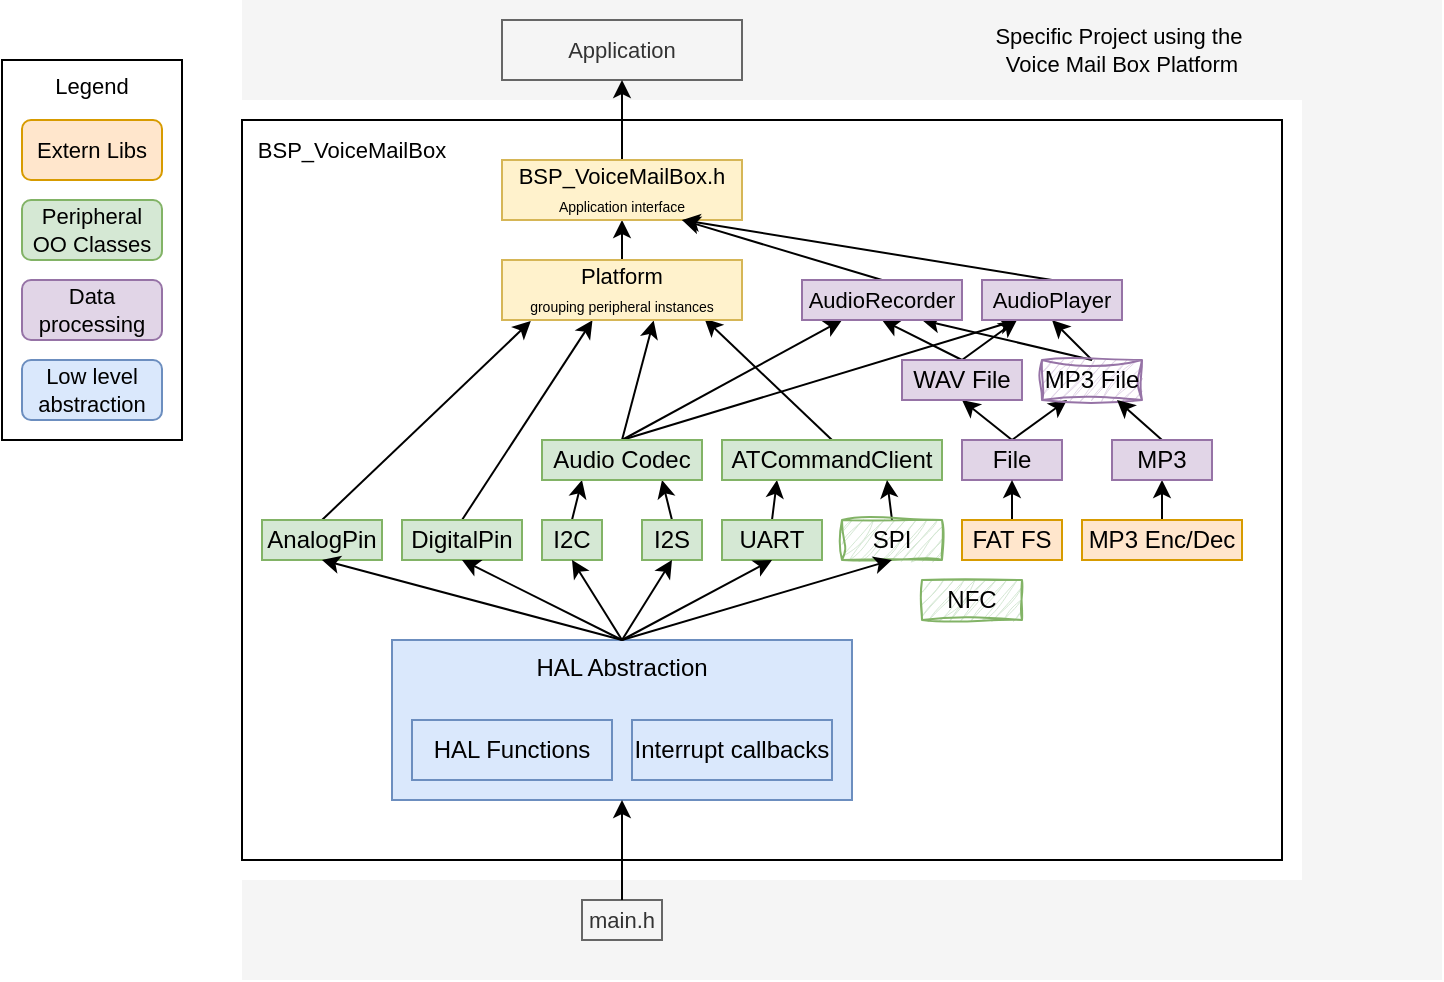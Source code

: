 <mxfile version="27.0.6">
  <diagram name="Seite-1" id="WjEw90NLl4CJwM5A-Xkh">
    <mxGraphModel dx="906" dy="497" grid="1" gridSize="10" guides="1" tooltips="1" connect="1" arrows="1" fold="1" page="1" pageScale="1" pageWidth="827" pageHeight="1169" math="0" shadow="0">
      <root>
        <mxCell id="0" />
        <mxCell id="1" parent="0" />
        <mxCell id="805-J8ZQqyjE01Ruiza4-73" value="Legend" style="rounded=0;whiteSpace=wrap;html=1;align=center;verticalAlign=top;fontFamily=Helvetica;fontSize=11;labelBackgroundColor=none;" vertex="1" parent="1">
          <mxGeometry y="30" width="90" height="190" as="geometry" />
        </mxCell>
        <mxCell id="805-J8ZQqyjE01Ruiza4-71" value="" style="group" vertex="1" connectable="0" parent="1">
          <mxGeometry x="120" width="600" height="485" as="geometry" />
        </mxCell>
        <mxCell id="805-J8ZQqyjE01Ruiza4-70" value="" style="rounded=0;whiteSpace=wrap;html=1;strokeColor=none;align=center;verticalAlign=middle;fontFamily=Helvetica;fontSize=11;labelBackgroundColor=none;fillColor=#f5f5f5;fontColor=#333333;" vertex="1" parent="805-J8ZQqyjE01Ruiza4-71">
          <mxGeometry y="440" width="600" height="50" as="geometry" />
        </mxCell>
        <mxCell id="805-J8ZQqyjE01Ruiza4-67" value="" style="rounded=0;whiteSpace=wrap;html=1;strokeColor=none;align=center;verticalAlign=middle;fontFamily=Helvetica;fontSize=11;labelBackgroundColor=none;fillColor=#f5f5f5;fontColor=#333333;" vertex="1" parent="805-J8ZQqyjE01Ruiza4-71">
          <mxGeometry width="600" height="50" as="geometry" />
        </mxCell>
        <mxCell id="805-J8ZQqyjE01Ruiza4-41" value="main.h" style="rounded=0;whiteSpace=wrap;html=1;fontFamily=Helvetica;fontSize=11;labelBackgroundColor=none;fillColor=#f5f5f5;strokeColor=#666666;fontColor=#333333;" vertex="1" parent="805-J8ZQqyjE01Ruiza4-71">
          <mxGeometry x="170" y="450" width="40" height="20" as="geometry" />
        </mxCell>
        <mxCell id="805-J8ZQqyjE01Ruiza4-52" value="Application" style="rounded=0;whiteSpace=wrap;html=1;strokeColor=#666666;align=center;verticalAlign=middle;fontFamily=Helvetica;fontSize=11;labelBackgroundColor=none;fillColor=#f5f5f5;fontColor=#333333;" vertex="1" parent="805-J8ZQqyjE01Ruiza4-71">
          <mxGeometry x="130" y="10" width="120" height="30" as="geometry" />
        </mxCell>
        <mxCell id="805-J8ZQqyjE01Ruiza4-69" value="" style="rounded=0;whiteSpace=wrap;html=1;strokeColor=none;align=center;verticalAlign=middle;fontFamily=Helvetica;fontSize=11;labelBackgroundColor=none;fillColor=#f5f5f5;fontColor=#333333;" vertex="1" parent="805-J8ZQqyjE01Ruiza4-71">
          <mxGeometry x="530" y="40" width="70" height="440" as="geometry" />
        </mxCell>
        <mxCell id="805-J8ZQqyjE01Ruiza4-72" value="&lt;div&gt;Specific Project using the&amp;nbsp;&lt;/div&gt;&lt;div&gt;Voice Mail Box Platform&lt;/div&gt;" style="text;html=1;align=center;verticalAlign=middle;whiteSpace=wrap;rounded=0;fontFamily=Helvetica;fontSize=11;fontColor=default;labelBackgroundColor=none;" vertex="1" parent="805-J8ZQqyjE01Ruiza4-71">
          <mxGeometry x="340" y="10" width="200" height="30" as="geometry" />
        </mxCell>
        <mxCell id="805-J8ZQqyjE01Ruiza4-76" value="" style="group" vertex="1" connectable="0" parent="805-J8ZQqyjE01Ruiza4-71">
          <mxGeometry y="60" width="520" height="370" as="geometry" />
        </mxCell>
        <mxCell id="805-J8ZQqyjE01Ruiza4-74" value="" style="rounded=0;whiteSpace=wrap;html=1;align=center;verticalAlign=middle;fontFamily=Helvetica;fontSize=11;labelBackgroundColor=none;" vertex="1" parent="805-J8ZQqyjE01Ruiza4-76">
          <mxGeometry width="520" height="370" as="geometry" />
        </mxCell>
        <mxCell id="805-J8ZQqyjE01Ruiza4-75" value="BSP_VoiceMailBox" style="text;html=1;align=center;verticalAlign=middle;whiteSpace=wrap;rounded=0;fontFamily=Helvetica;fontSize=11;fontColor=default;labelBackgroundColor=none;" vertex="1" parent="805-J8ZQqyjE01Ruiza4-76">
          <mxGeometry width="110" height="30" as="geometry" />
        </mxCell>
        <mxCell id="805-J8ZQqyjE01Ruiza4-77" value="NFC" style="rounded=0;whiteSpace=wrap;html=1;fillColor=#d5e8d4;strokeColor=#82b366;glass=0;sketch=1;curveFitting=1;jiggle=2;" vertex="1" parent="805-J8ZQqyjE01Ruiza4-76">
          <mxGeometry x="340" y="230" width="50" height="20" as="geometry" />
        </mxCell>
        <mxCell id="805-J8ZQqyjE01Ruiza4-4" value="" style="group" vertex="1" connectable="0" parent="1">
          <mxGeometry x="195" y="320" width="230" height="80" as="geometry" />
        </mxCell>
        <mxCell id="805-J8ZQqyjE01Ruiza4-1" value="HAL Abstraction" style="rounded=0;whiteSpace=wrap;html=1;fillColor=#dae8fc;strokeColor=#6c8ebf;verticalAlign=top;" vertex="1" parent="805-J8ZQqyjE01Ruiza4-4">
          <mxGeometry width="230" height="80" as="geometry" />
        </mxCell>
        <mxCell id="805-J8ZQqyjE01Ruiza4-2" value="HAL Functions" style="rounded=0;whiteSpace=wrap;html=1;fillColor=#dae8fc;strokeColor=#6c8ebf;" vertex="1" parent="805-J8ZQqyjE01Ruiza4-4">
          <mxGeometry x="10" y="40" width="100" height="30" as="geometry" />
        </mxCell>
        <mxCell id="805-J8ZQqyjE01Ruiza4-3" value="Interrupt callbacks" style="rounded=0;whiteSpace=wrap;html=1;fillColor=#dae8fc;strokeColor=#6c8ebf;" vertex="1" parent="805-J8ZQqyjE01Ruiza4-4">
          <mxGeometry x="120" y="40" width="100" height="30" as="geometry" />
        </mxCell>
        <mxCell id="805-J8ZQqyjE01Ruiza4-46" style="edgeStyle=none;shape=connector;rounded=0;orthogonalLoop=1;jettySize=auto;html=1;exitX=0.5;exitY=0;exitDx=0;exitDy=0;entryX=0.12;entryY=1.017;entryDx=0;entryDy=0;strokeColor=default;align=center;verticalAlign=middle;fontFamily=Helvetica;fontSize=11;fontColor=default;labelBackgroundColor=none;endArrow=classic;entryPerimeter=0;" edge="1" parent="1" source="805-J8ZQqyjE01Ruiza4-5" target="805-J8ZQqyjE01Ruiza4-45">
          <mxGeometry relative="1" as="geometry" />
        </mxCell>
        <mxCell id="805-J8ZQqyjE01Ruiza4-5" value="AnalogPin" style="rounded=0;whiteSpace=wrap;html=1;fillColor=#d5e8d4;strokeColor=#82b366;" vertex="1" parent="1">
          <mxGeometry x="130" y="260" width="60" height="20" as="geometry" />
        </mxCell>
        <mxCell id="805-J8ZQqyjE01Ruiza4-47" style="edgeStyle=none;shape=connector;rounded=0;orthogonalLoop=1;jettySize=auto;html=1;exitX=0.5;exitY=0;exitDx=0;exitDy=0;entryX=0.377;entryY=1.003;entryDx=0;entryDy=0;strokeColor=default;align=center;verticalAlign=middle;fontFamily=Helvetica;fontSize=11;fontColor=default;labelBackgroundColor=none;endArrow=classic;entryPerimeter=0;" edge="1" parent="1" source="805-J8ZQqyjE01Ruiza4-7" target="805-J8ZQqyjE01Ruiza4-45">
          <mxGeometry relative="1" as="geometry" />
        </mxCell>
        <mxCell id="805-J8ZQqyjE01Ruiza4-7" value="DigitalPin" style="rounded=0;whiteSpace=wrap;html=1;fillColor=#d5e8d4;strokeColor=#82b366;" vertex="1" parent="1">
          <mxGeometry x="200" y="260" width="60" height="20" as="geometry" />
        </mxCell>
        <mxCell id="805-J8ZQqyjE01Ruiza4-16" style="rounded=0;orthogonalLoop=1;jettySize=auto;html=1;exitX=0.5;exitY=0;exitDx=0;exitDy=0;entryX=0.25;entryY=1;entryDx=0;entryDy=0;" edge="1" parent="1" source="805-J8ZQqyjE01Ruiza4-8" target="805-J8ZQqyjE01Ruiza4-12">
          <mxGeometry relative="1" as="geometry" />
        </mxCell>
        <mxCell id="805-J8ZQqyjE01Ruiza4-8" value="I2C" style="rounded=0;whiteSpace=wrap;html=1;fillColor=#d5e8d4;strokeColor=#82b366;" vertex="1" parent="1">
          <mxGeometry x="270" y="260" width="30" height="20" as="geometry" />
        </mxCell>
        <mxCell id="805-J8ZQqyjE01Ruiza4-17" style="rounded=0;orthogonalLoop=1;jettySize=auto;html=1;exitX=0.5;exitY=0;exitDx=0;exitDy=0;entryX=0.75;entryY=1;entryDx=0;entryDy=0;" edge="1" parent="1" source="805-J8ZQqyjE01Ruiza4-9" target="805-J8ZQqyjE01Ruiza4-12">
          <mxGeometry relative="1" as="geometry" />
        </mxCell>
        <mxCell id="805-J8ZQqyjE01Ruiza4-9" value="&lt;div&gt;I2S&lt;/div&gt;" style="rounded=0;whiteSpace=wrap;html=1;fillColor=#d5e8d4;strokeColor=#82b366;" vertex="1" parent="1">
          <mxGeometry x="320" y="260" width="30" height="20" as="geometry" />
        </mxCell>
        <mxCell id="805-J8ZQqyjE01Ruiza4-18" style="rounded=0;orthogonalLoop=1;jettySize=auto;html=1;exitX=0.5;exitY=0;exitDx=0;exitDy=0;entryX=0.25;entryY=1;entryDx=0;entryDy=0;" edge="1" parent="1" source="805-J8ZQqyjE01Ruiza4-10" target="805-J8ZQqyjE01Ruiza4-14">
          <mxGeometry relative="1" as="geometry" />
        </mxCell>
        <mxCell id="805-J8ZQqyjE01Ruiza4-10" value="UART" style="rounded=0;whiteSpace=wrap;html=1;fillColor=#d5e8d4;strokeColor=#82b366;" vertex="1" parent="1">
          <mxGeometry x="360" y="260" width="50" height="20" as="geometry" />
        </mxCell>
        <mxCell id="805-J8ZQqyjE01Ruiza4-23" style="rounded=0;orthogonalLoop=1;jettySize=auto;html=1;exitX=0.5;exitY=0;exitDx=0;exitDy=0;entryX=0.5;entryY=1;entryDx=0;entryDy=0;" edge="1" parent="1" source="805-J8ZQqyjE01Ruiza4-11" target="805-J8ZQqyjE01Ruiza4-21">
          <mxGeometry relative="1" as="geometry" />
        </mxCell>
        <mxCell id="805-J8ZQqyjE01Ruiza4-24" style="rounded=0;orthogonalLoop=1;jettySize=auto;html=1;exitX=0.5;exitY=0;exitDx=0;exitDy=0;entryX=0.25;entryY=1;entryDx=0;entryDy=0;" edge="1" parent="1" source="805-J8ZQqyjE01Ruiza4-11" target="805-J8ZQqyjE01Ruiza4-22">
          <mxGeometry relative="1" as="geometry" />
        </mxCell>
        <mxCell id="805-J8ZQqyjE01Ruiza4-11" value="File" style="rounded=0;whiteSpace=wrap;html=1;fillColor=#e1d5e7;strokeColor=#9673a6;" vertex="1" parent="1">
          <mxGeometry x="480" y="220" width="50" height="20" as="geometry" />
        </mxCell>
        <mxCell id="805-J8ZQqyjE01Ruiza4-48" style="edgeStyle=none;shape=connector;rounded=0;orthogonalLoop=1;jettySize=auto;html=1;exitX=0.5;exitY=0;exitDx=0;exitDy=0;entryX=0.632;entryY=1.008;entryDx=0;entryDy=0;strokeColor=default;align=center;verticalAlign=middle;fontFamily=Helvetica;fontSize=11;fontColor=default;labelBackgroundColor=none;endArrow=classic;entryPerimeter=0;" edge="1" parent="1" source="805-J8ZQqyjE01Ruiza4-12" target="805-J8ZQqyjE01Ruiza4-45">
          <mxGeometry relative="1" as="geometry" />
        </mxCell>
        <mxCell id="805-J8ZQqyjE01Ruiza4-63" style="edgeStyle=none;shape=connector;rounded=0;orthogonalLoop=1;jettySize=auto;html=1;exitX=0.5;exitY=0;exitDx=0;exitDy=0;entryX=0.25;entryY=1;entryDx=0;entryDy=0;strokeColor=default;align=center;verticalAlign=middle;fontFamily=Helvetica;fontSize=11;fontColor=default;labelBackgroundColor=none;endArrow=classic;" edge="1" parent="1" source="805-J8ZQqyjE01Ruiza4-12" target="805-J8ZQqyjE01Ruiza4-55">
          <mxGeometry relative="1" as="geometry" />
        </mxCell>
        <mxCell id="805-J8ZQqyjE01Ruiza4-64" style="edgeStyle=none;shape=connector;rounded=0;orthogonalLoop=1;jettySize=auto;html=1;exitX=0.5;exitY=0;exitDx=0;exitDy=0;entryX=0.25;entryY=1;entryDx=0;entryDy=0;strokeColor=default;align=center;verticalAlign=middle;fontFamily=Helvetica;fontSize=11;fontColor=default;labelBackgroundColor=none;endArrow=classic;" edge="1" parent="1" source="805-J8ZQqyjE01Ruiza4-12" target="805-J8ZQqyjE01Ruiza4-60">
          <mxGeometry relative="1" as="geometry" />
        </mxCell>
        <mxCell id="805-J8ZQqyjE01Ruiza4-12" value="Audio Codec" style="rounded=0;whiteSpace=wrap;html=1;fillColor=#d5e8d4;strokeColor=#82b366;" vertex="1" parent="1">
          <mxGeometry x="270" y="220" width="80" height="20" as="geometry" />
        </mxCell>
        <mxCell id="805-J8ZQqyjE01Ruiza4-49" style="edgeStyle=none;shape=connector;rounded=0;orthogonalLoop=1;jettySize=auto;html=1;exitX=0.5;exitY=0;exitDx=0;exitDy=0;entryX=0.844;entryY=0.978;entryDx=0;entryDy=0;strokeColor=default;align=center;verticalAlign=middle;fontFamily=Helvetica;fontSize=11;fontColor=default;labelBackgroundColor=none;endArrow=classic;entryPerimeter=0;" edge="1" parent="1" source="805-J8ZQqyjE01Ruiza4-14" target="805-J8ZQqyjE01Ruiza4-45">
          <mxGeometry relative="1" as="geometry" />
        </mxCell>
        <mxCell id="805-J8ZQqyjE01Ruiza4-14" value="&lt;div&gt;ATCommandClient&lt;/div&gt;" style="rounded=0;whiteSpace=wrap;html=1;fillColor=#d5e8d4;strokeColor=#82b366;" vertex="1" parent="1">
          <mxGeometry x="360" y="220" width="110" height="20" as="geometry" />
        </mxCell>
        <mxCell id="805-J8ZQqyjE01Ruiza4-20" style="edgeStyle=orthogonalEdgeStyle;rounded=0;orthogonalLoop=1;jettySize=auto;html=1;exitX=0.5;exitY=0;exitDx=0;exitDy=0;entryX=0.5;entryY=1;entryDx=0;entryDy=0;" edge="1" parent="1" source="805-J8ZQqyjE01Ruiza4-19" target="805-J8ZQqyjE01Ruiza4-11">
          <mxGeometry relative="1" as="geometry" />
        </mxCell>
        <mxCell id="805-J8ZQqyjE01Ruiza4-19" value="FAT FS" style="rounded=0;whiteSpace=wrap;html=1;fillColor=#ffe6cc;strokeColor=#d79b00;" vertex="1" parent="1">
          <mxGeometry x="480" y="260" width="50" height="20" as="geometry" />
        </mxCell>
        <mxCell id="805-J8ZQqyjE01Ruiza4-56" style="edgeStyle=none;shape=connector;rounded=0;orthogonalLoop=1;jettySize=auto;html=1;exitX=0.5;exitY=0;exitDx=0;exitDy=0;entryX=0.5;entryY=1;entryDx=0;entryDy=0;strokeColor=default;align=center;verticalAlign=middle;fontFamily=Helvetica;fontSize=11;fontColor=default;labelBackgroundColor=none;endArrow=classic;" edge="1" parent="1" source="805-J8ZQqyjE01Ruiza4-21" target="805-J8ZQqyjE01Ruiza4-55">
          <mxGeometry relative="1" as="geometry" />
        </mxCell>
        <mxCell id="805-J8ZQqyjE01Ruiza4-61" style="edgeStyle=none;shape=connector;rounded=0;orthogonalLoop=1;jettySize=auto;html=1;exitX=0.5;exitY=0;exitDx=0;exitDy=0;entryX=0.25;entryY=1;entryDx=0;entryDy=0;strokeColor=default;align=center;verticalAlign=middle;fontFamily=Helvetica;fontSize=11;fontColor=default;labelBackgroundColor=none;endArrow=classic;" edge="1" parent="1" source="805-J8ZQqyjE01Ruiza4-21" target="805-J8ZQqyjE01Ruiza4-60">
          <mxGeometry relative="1" as="geometry" />
        </mxCell>
        <mxCell id="805-J8ZQqyjE01Ruiza4-21" value="WAV File" style="rounded=0;whiteSpace=wrap;html=1;fillColor=#e1d5e7;strokeColor=#9673a6;" vertex="1" parent="1">
          <mxGeometry x="450" y="180" width="60" height="20" as="geometry" />
        </mxCell>
        <mxCell id="805-J8ZQqyjE01Ruiza4-57" style="edgeStyle=none;shape=connector;rounded=0;orthogonalLoop=1;jettySize=auto;html=1;exitX=0.5;exitY=0;exitDx=0;exitDy=0;entryX=0.75;entryY=1;entryDx=0;entryDy=0;strokeColor=default;align=center;verticalAlign=middle;fontFamily=Helvetica;fontSize=11;fontColor=default;labelBackgroundColor=none;endArrow=classic;" edge="1" parent="1" source="805-J8ZQqyjE01Ruiza4-22" target="805-J8ZQqyjE01Ruiza4-55">
          <mxGeometry relative="1" as="geometry" />
        </mxCell>
        <mxCell id="805-J8ZQqyjE01Ruiza4-62" style="edgeStyle=none;shape=connector;rounded=0;orthogonalLoop=1;jettySize=auto;html=1;exitX=0.5;exitY=0;exitDx=0;exitDy=0;entryX=0.5;entryY=1;entryDx=0;entryDy=0;strokeColor=default;align=center;verticalAlign=middle;fontFamily=Helvetica;fontSize=11;fontColor=default;labelBackgroundColor=none;endArrow=classic;" edge="1" parent="1" source="805-J8ZQqyjE01Ruiza4-22" target="805-J8ZQqyjE01Ruiza4-60">
          <mxGeometry relative="1" as="geometry" />
        </mxCell>
        <mxCell id="805-J8ZQqyjE01Ruiza4-22" value="MP3 File" style="rounded=0;whiteSpace=wrap;html=1;fillColor=#e1d5e7;strokeColor=#9673a6;sketch=1;curveFitting=1;jiggle=2;" vertex="1" parent="1">
          <mxGeometry x="520" y="180" width="50" height="20" as="geometry" />
        </mxCell>
        <mxCell id="805-J8ZQqyjE01Ruiza4-27" style="rounded=0;orthogonalLoop=1;jettySize=auto;html=1;exitX=0.5;exitY=0;exitDx=0;exitDy=0;entryX=0.5;entryY=1;entryDx=0;entryDy=0;" edge="1" parent="1" source="805-J8ZQqyjE01Ruiza4-25" target="805-J8ZQqyjE01Ruiza4-26">
          <mxGeometry relative="1" as="geometry" />
        </mxCell>
        <mxCell id="805-J8ZQqyjE01Ruiza4-25" value="MP3 Enc/Dec" style="rounded=0;whiteSpace=wrap;html=1;fillColor=#ffe6cc;strokeColor=#d79b00;" vertex="1" parent="1">
          <mxGeometry x="540" y="260" width="80" height="20" as="geometry" />
        </mxCell>
        <mxCell id="805-J8ZQqyjE01Ruiza4-28" style="rounded=0;orthogonalLoop=1;jettySize=auto;html=1;exitX=0.5;exitY=0;exitDx=0;exitDy=0;entryX=0.75;entryY=1;entryDx=0;entryDy=0;" edge="1" parent="1" source="805-J8ZQqyjE01Ruiza4-26" target="805-J8ZQqyjE01Ruiza4-22">
          <mxGeometry relative="1" as="geometry" />
        </mxCell>
        <mxCell id="805-J8ZQqyjE01Ruiza4-26" value="MP3" style="rounded=0;whiteSpace=wrap;html=1;fillColor=#e1d5e7;strokeColor=#9673a6;" vertex="1" parent="1">
          <mxGeometry x="555" y="220" width="50" height="20" as="geometry" />
        </mxCell>
        <mxCell id="805-J8ZQqyjE01Ruiza4-30" style="rounded=0;orthogonalLoop=1;jettySize=auto;html=1;exitX=0.5;exitY=0;exitDx=0;exitDy=0;entryX=0.75;entryY=1;entryDx=0;entryDy=0;" edge="1" parent="1" source="805-J8ZQqyjE01Ruiza4-29" target="805-J8ZQqyjE01Ruiza4-14">
          <mxGeometry relative="1" as="geometry" />
        </mxCell>
        <mxCell id="805-J8ZQqyjE01Ruiza4-29" value="SPI" style="rounded=0;whiteSpace=wrap;html=1;fillColor=#d5e8d4;strokeColor=#82b366;glass=0;sketch=1;curveFitting=1;jiggle=2;" vertex="1" parent="1">
          <mxGeometry x="420" y="260" width="50" height="20" as="geometry" />
        </mxCell>
        <mxCell id="805-J8ZQqyjE01Ruiza4-31" style="rounded=0;orthogonalLoop=1;jettySize=auto;html=1;exitX=0.5;exitY=0;exitDx=0;exitDy=0;entryX=0.5;entryY=1;entryDx=0;entryDy=0;" edge="1" parent="1" source="805-J8ZQqyjE01Ruiza4-1" target="805-J8ZQqyjE01Ruiza4-5">
          <mxGeometry relative="1" as="geometry" />
        </mxCell>
        <mxCell id="805-J8ZQqyjE01Ruiza4-32" style="edgeStyle=none;shape=connector;rounded=0;orthogonalLoop=1;jettySize=auto;html=1;exitX=0.5;exitY=0;exitDx=0;exitDy=0;entryX=0.5;entryY=1;entryDx=0;entryDy=0;strokeColor=default;align=center;verticalAlign=middle;fontFamily=Helvetica;fontSize=11;fontColor=default;labelBackgroundColor=default;endArrow=classic;" edge="1" parent="1" source="805-J8ZQqyjE01Ruiza4-1" target="805-J8ZQqyjE01Ruiza4-7">
          <mxGeometry relative="1" as="geometry" />
        </mxCell>
        <mxCell id="805-J8ZQqyjE01Ruiza4-33" style="edgeStyle=none;shape=connector;rounded=0;orthogonalLoop=1;jettySize=auto;html=1;exitX=0.5;exitY=0;exitDx=0;exitDy=0;entryX=0.5;entryY=1;entryDx=0;entryDy=0;strokeColor=default;align=center;verticalAlign=middle;fontFamily=Helvetica;fontSize=11;fontColor=default;labelBackgroundColor=default;endArrow=classic;" edge="1" parent="1" source="805-J8ZQqyjE01Ruiza4-1" target="805-J8ZQqyjE01Ruiza4-8">
          <mxGeometry relative="1" as="geometry" />
        </mxCell>
        <mxCell id="805-J8ZQqyjE01Ruiza4-34" style="edgeStyle=none;shape=connector;rounded=0;orthogonalLoop=1;jettySize=auto;html=1;exitX=0.5;exitY=0;exitDx=0;exitDy=0;entryX=0.5;entryY=1;entryDx=0;entryDy=0;strokeColor=default;align=center;verticalAlign=middle;fontFamily=Helvetica;fontSize=11;fontColor=default;labelBackgroundColor=default;endArrow=classic;" edge="1" parent="1" source="805-J8ZQqyjE01Ruiza4-1" target="805-J8ZQqyjE01Ruiza4-9">
          <mxGeometry relative="1" as="geometry" />
        </mxCell>
        <mxCell id="805-J8ZQqyjE01Ruiza4-35" style="edgeStyle=none;shape=connector;rounded=0;orthogonalLoop=1;jettySize=auto;html=1;exitX=0.5;exitY=0;exitDx=0;exitDy=0;entryX=0.5;entryY=1;entryDx=0;entryDy=0;strokeColor=default;align=center;verticalAlign=middle;fontFamily=Helvetica;fontSize=11;fontColor=default;labelBackgroundColor=default;endArrow=classic;" edge="1" parent="1" source="805-J8ZQqyjE01Ruiza4-1" target="805-J8ZQqyjE01Ruiza4-10">
          <mxGeometry relative="1" as="geometry" />
        </mxCell>
        <mxCell id="805-J8ZQqyjE01Ruiza4-36" style="edgeStyle=none;shape=connector;rounded=0;orthogonalLoop=1;jettySize=auto;html=1;exitX=0.5;exitY=0;exitDx=0;exitDy=0;entryX=0.5;entryY=1;entryDx=0;entryDy=0;strokeColor=default;align=center;verticalAlign=middle;fontFamily=Helvetica;fontSize=11;fontColor=default;labelBackgroundColor=default;endArrow=classic;" edge="1" parent="1" source="805-J8ZQqyjE01Ruiza4-1" target="805-J8ZQqyjE01Ruiza4-29">
          <mxGeometry relative="1" as="geometry" />
        </mxCell>
        <mxCell id="805-J8ZQqyjE01Ruiza4-40" value="&lt;div&gt;Extern Libs&lt;/div&gt;" style="rounded=1;whiteSpace=wrap;html=1;fontFamily=Helvetica;fontSize=11;labelBackgroundColor=none;fillColor=#ffe6cc;strokeColor=#d79b00;" vertex="1" parent="1">
          <mxGeometry x="10" y="60" width="70" height="30" as="geometry" />
        </mxCell>
        <mxCell id="805-J8ZQqyjE01Ruiza4-42" style="edgeStyle=none;shape=connector;rounded=0;orthogonalLoop=1;jettySize=auto;html=1;exitX=0.5;exitY=0;exitDx=0;exitDy=0;strokeColor=default;align=center;verticalAlign=middle;fontFamily=Helvetica;fontSize=11;fontColor=default;labelBackgroundColor=none;endArrow=classic;" edge="1" parent="1" source="805-J8ZQqyjE01Ruiza4-41" target="805-J8ZQqyjE01Ruiza4-1">
          <mxGeometry relative="1" as="geometry" />
        </mxCell>
        <mxCell id="805-J8ZQqyjE01Ruiza4-43" value="Peripheral OO Classes" style="rounded=1;whiteSpace=wrap;html=1;fontFamily=Helvetica;fontSize=11;labelBackgroundColor=none;fillColor=#d5e8d4;strokeColor=#82b366;" vertex="1" parent="1">
          <mxGeometry x="10" y="100" width="70" height="30" as="geometry" />
        </mxCell>
        <mxCell id="805-J8ZQqyjE01Ruiza4-44" value="Low level abstraction" style="rounded=1;whiteSpace=wrap;html=1;strokeColor=#6c8ebf;align=center;verticalAlign=middle;fontFamily=Helvetica;fontSize=11;fontColor=default;labelBackgroundColor=none;fillColor=#dae8fc;" vertex="1" parent="1">
          <mxGeometry x="10" y="180" width="70" height="30" as="geometry" />
        </mxCell>
        <mxCell id="805-J8ZQqyjE01Ruiza4-51" style="edgeStyle=none;shape=connector;rounded=0;orthogonalLoop=1;jettySize=auto;html=1;exitX=0.5;exitY=0;exitDx=0;exitDy=0;entryX=0.5;entryY=1;entryDx=0;entryDy=0;strokeColor=default;align=center;verticalAlign=middle;fontFamily=Helvetica;fontSize=11;fontColor=default;labelBackgroundColor=none;endArrow=classic;" edge="1" parent="1" source="805-J8ZQqyjE01Ruiza4-45" target="805-J8ZQqyjE01Ruiza4-50">
          <mxGeometry relative="1" as="geometry" />
        </mxCell>
        <mxCell id="805-J8ZQqyjE01Ruiza4-45" value="&lt;div&gt;Platform&lt;/div&gt;&lt;div&gt;&lt;font style=&quot;font-size: 7px;&quot;&gt;grouping peripheral instances&lt;/font&gt;&lt;/div&gt;" style="rounded=0;whiteSpace=wrap;html=1;strokeColor=#d6b656;align=center;verticalAlign=middle;fontFamily=Helvetica;fontSize=11;labelBackgroundColor=none;fillColor=#fff2cc;" vertex="1" parent="1">
          <mxGeometry x="250" y="130" width="120" height="30" as="geometry" />
        </mxCell>
        <mxCell id="805-J8ZQqyjE01Ruiza4-53" style="edgeStyle=none;shape=connector;rounded=0;orthogonalLoop=1;jettySize=auto;html=1;exitX=0.5;exitY=0;exitDx=0;exitDy=0;entryX=0.5;entryY=1;entryDx=0;entryDy=0;strokeColor=default;align=center;verticalAlign=middle;fontFamily=Helvetica;fontSize=11;fontColor=default;labelBackgroundColor=none;endArrow=classic;" edge="1" parent="1" source="805-J8ZQqyjE01Ruiza4-50" target="805-J8ZQqyjE01Ruiza4-52">
          <mxGeometry relative="1" as="geometry" />
        </mxCell>
        <mxCell id="805-J8ZQqyjE01Ruiza4-50" value="&lt;div&gt;BSP_VoiceMailBox.h&lt;/div&gt;&lt;div&gt;&lt;font style=&quot;font-size: 7px;&quot;&gt;Application interface&lt;/font&gt;&lt;/div&gt;" style="rounded=0;whiteSpace=wrap;html=1;strokeColor=#d6b656;align=center;verticalAlign=middle;fontFamily=Helvetica;fontSize=11;labelBackgroundColor=none;fillColor=#fff2cc;" vertex="1" parent="1">
          <mxGeometry x="250" y="80" width="120" height="30" as="geometry" />
        </mxCell>
        <mxCell id="805-J8ZQqyjE01Ruiza4-54" value="Data processing" style="rounded=1;whiteSpace=wrap;html=1;strokeColor=#9673a6;align=center;verticalAlign=middle;fontFamily=Helvetica;fontSize=11;labelBackgroundColor=none;fillColor=#e1d5e7;" vertex="1" parent="1">
          <mxGeometry x="10" y="140" width="70" height="30" as="geometry" />
        </mxCell>
        <mxCell id="805-J8ZQqyjE01Ruiza4-65" style="edgeStyle=none;shape=connector;rounded=0;orthogonalLoop=1;jettySize=auto;html=1;exitX=0.5;exitY=0;exitDx=0;exitDy=0;entryX=0.75;entryY=1;entryDx=0;entryDy=0;strokeColor=default;align=center;verticalAlign=middle;fontFamily=Helvetica;fontSize=11;fontColor=default;labelBackgroundColor=none;endArrow=classic;" edge="1" parent="1" source="805-J8ZQqyjE01Ruiza4-55" target="805-J8ZQqyjE01Ruiza4-50">
          <mxGeometry relative="1" as="geometry" />
        </mxCell>
        <mxCell id="805-J8ZQqyjE01Ruiza4-55" value="AudioRecorder" style="rounded=0;whiteSpace=wrap;html=1;strokeColor=#9673a6;align=center;verticalAlign=middle;fontFamily=Helvetica;fontSize=11;labelBackgroundColor=none;fillColor=#e1d5e7;" vertex="1" parent="1">
          <mxGeometry x="400" y="140" width="80" height="20" as="geometry" />
        </mxCell>
        <mxCell id="805-J8ZQqyjE01Ruiza4-66" style="edgeStyle=none;shape=connector;rounded=0;orthogonalLoop=1;jettySize=auto;html=1;exitX=0.5;exitY=0;exitDx=0;exitDy=0;entryX=0.75;entryY=1;entryDx=0;entryDy=0;strokeColor=default;align=center;verticalAlign=middle;fontFamily=Helvetica;fontSize=11;fontColor=default;labelBackgroundColor=none;endArrow=classic;" edge="1" parent="1" source="805-J8ZQqyjE01Ruiza4-60" target="805-J8ZQqyjE01Ruiza4-50">
          <mxGeometry relative="1" as="geometry" />
        </mxCell>
        <mxCell id="805-J8ZQqyjE01Ruiza4-60" value="AudioPlayer" style="rounded=0;whiteSpace=wrap;html=1;strokeColor=#9673a6;align=center;verticalAlign=middle;fontFamily=Helvetica;fontSize=11;labelBackgroundColor=none;fillColor=#e1d5e7;" vertex="1" parent="1">
          <mxGeometry x="490" y="140" width="70" height="20" as="geometry" />
        </mxCell>
      </root>
    </mxGraphModel>
  </diagram>
</mxfile>
